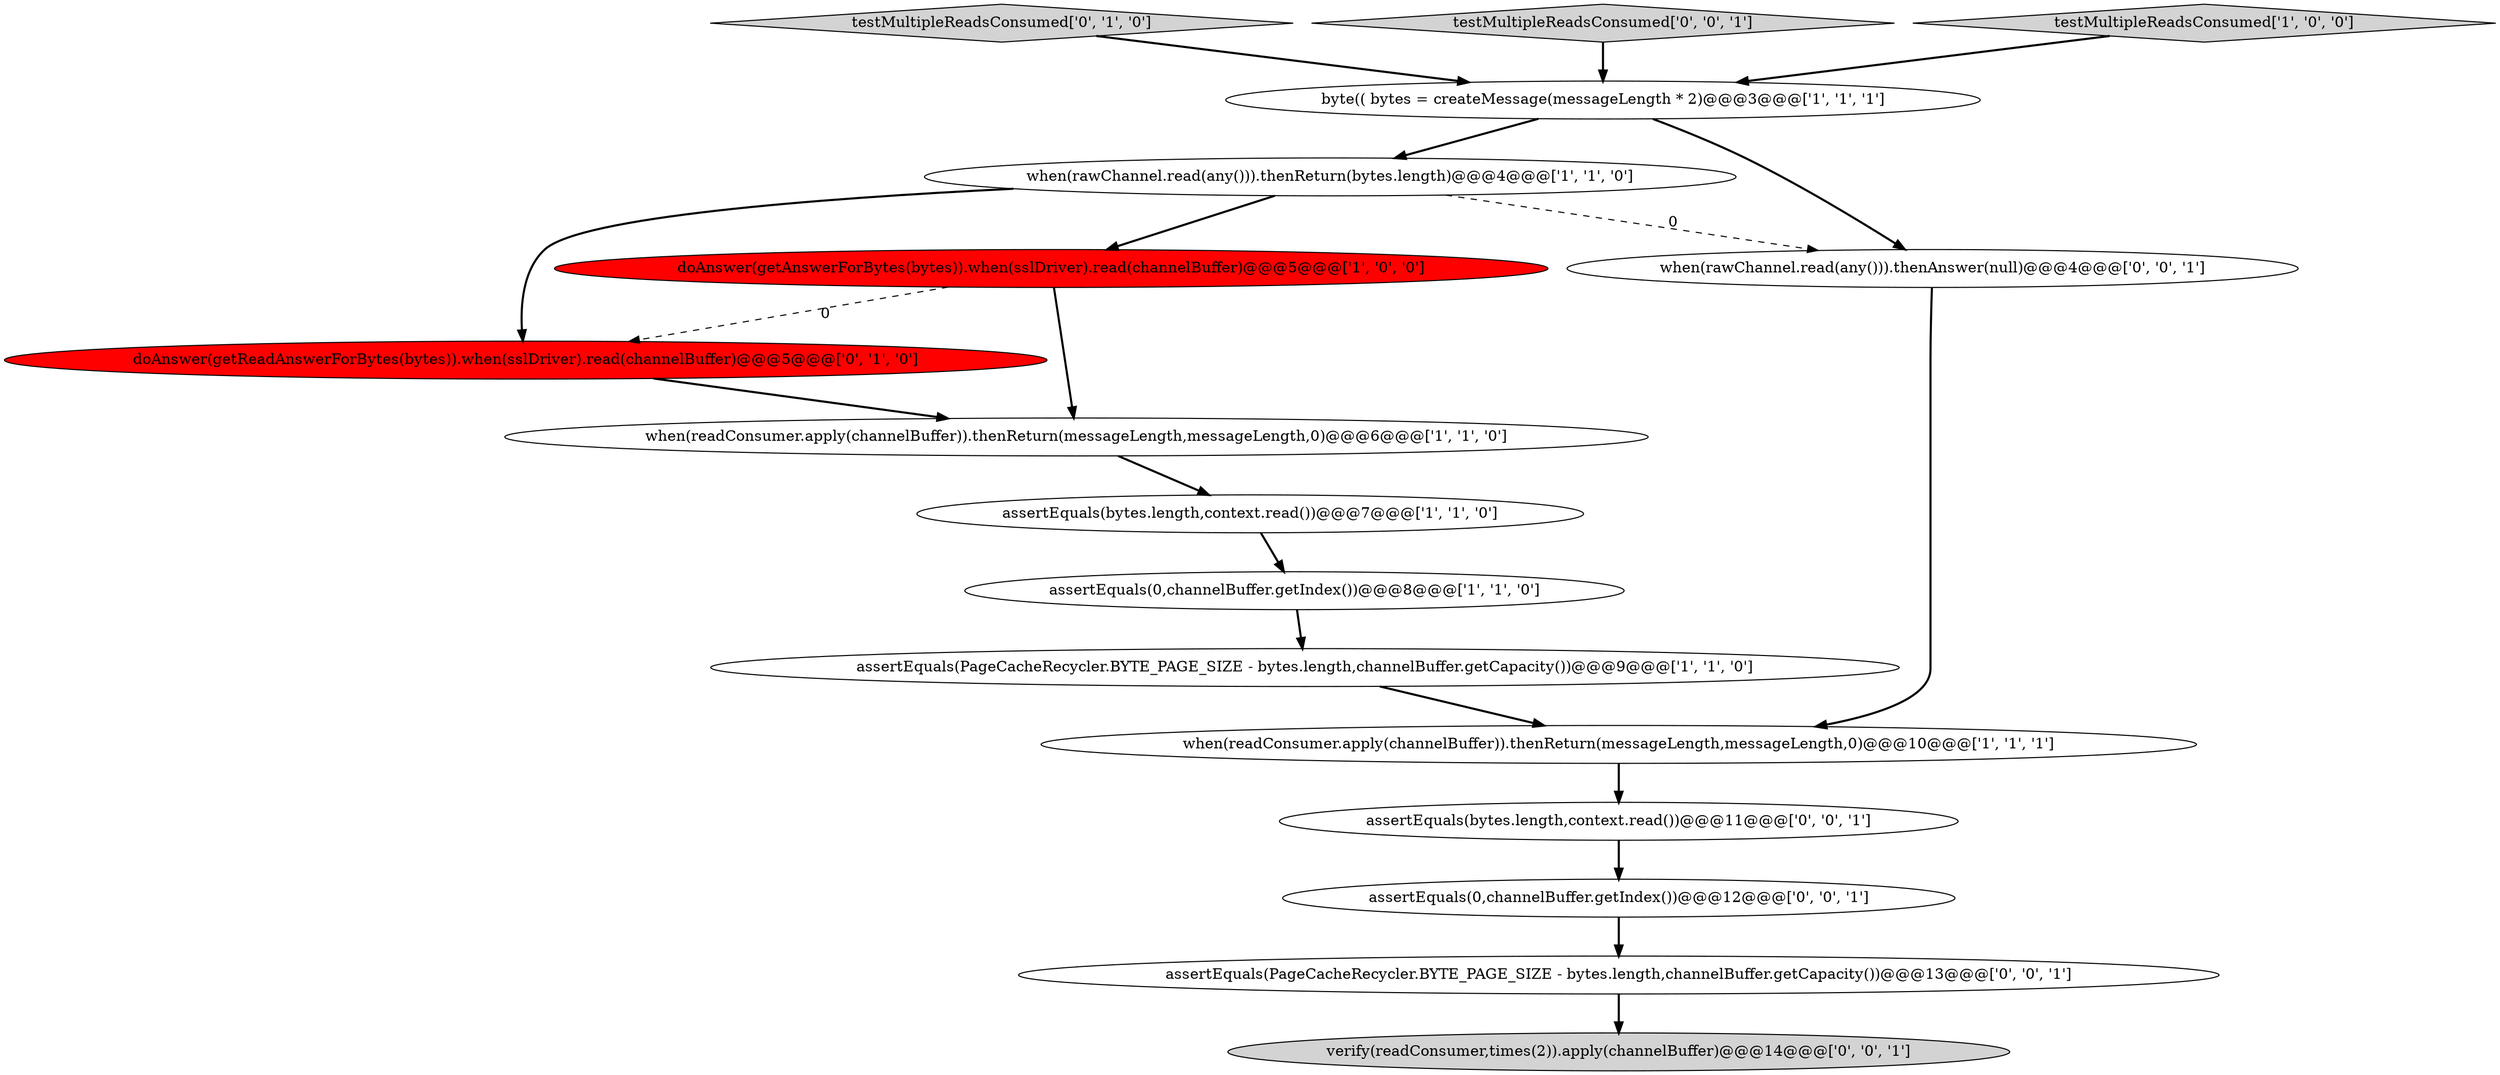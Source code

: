 digraph {
9 [style = filled, label = "testMultipleReadsConsumed['0', '1', '0']", fillcolor = lightgray, shape = diamond image = "AAA0AAABBB2BBB"];
12 [style = filled, label = "assertEquals(0,channelBuffer.getIndex())@@@12@@@['0', '0', '1']", fillcolor = white, shape = ellipse image = "AAA0AAABBB3BBB"];
0 [style = filled, label = "doAnswer(getAnswerForBytes(bytes)).when(sslDriver).read(channelBuffer)@@@5@@@['1', '0', '0']", fillcolor = red, shape = ellipse image = "AAA1AAABBB1BBB"];
5 [style = filled, label = "byte(( bytes = createMessage(messageLength * 2)@@@3@@@['1', '1', '1']", fillcolor = white, shape = ellipse image = "AAA0AAABBB1BBB"];
16 [style = filled, label = "assertEquals(bytes.length,context.read())@@@11@@@['0', '0', '1']", fillcolor = white, shape = ellipse image = "AAA0AAABBB3BBB"];
10 [style = filled, label = "doAnswer(getReadAnswerForBytes(bytes)).when(sslDriver).read(channelBuffer)@@@5@@@['0', '1', '0']", fillcolor = red, shape = ellipse image = "AAA1AAABBB2BBB"];
13 [style = filled, label = "verify(readConsumer,times(2)).apply(channelBuffer)@@@14@@@['0', '0', '1']", fillcolor = lightgray, shape = ellipse image = "AAA0AAABBB3BBB"];
8 [style = filled, label = "assertEquals(PageCacheRecycler.BYTE_PAGE_SIZE - bytes.length,channelBuffer.getCapacity())@@@9@@@['1', '1', '0']", fillcolor = white, shape = ellipse image = "AAA0AAABBB1BBB"];
11 [style = filled, label = "assertEquals(PageCacheRecycler.BYTE_PAGE_SIZE - bytes.length,channelBuffer.getCapacity())@@@13@@@['0', '0', '1']", fillcolor = white, shape = ellipse image = "AAA0AAABBB3BBB"];
7 [style = filled, label = "when(readConsumer.apply(channelBuffer)).thenReturn(messageLength,messageLength,0)@@@6@@@['1', '1', '0']", fillcolor = white, shape = ellipse image = "AAA0AAABBB1BBB"];
14 [style = filled, label = "testMultipleReadsConsumed['0', '0', '1']", fillcolor = lightgray, shape = diamond image = "AAA0AAABBB3BBB"];
4 [style = filled, label = "when(rawChannel.read(any())).thenReturn(bytes.length)@@@4@@@['1', '1', '0']", fillcolor = white, shape = ellipse image = "AAA0AAABBB1BBB"];
15 [style = filled, label = "when(rawChannel.read(any())).thenAnswer(null)@@@4@@@['0', '0', '1']", fillcolor = white, shape = ellipse image = "AAA0AAABBB3BBB"];
1 [style = filled, label = "when(readConsumer.apply(channelBuffer)).thenReturn(messageLength,messageLength,0)@@@10@@@['1', '1', '1']", fillcolor = white, shape = ellipse image = "AAA0AAABBB1BBB"];
6 [style = filled, label = "testMultipleReadsConsumed['1', '0', '0']", fillcolor = lightgray, shape = diamond image = "AAA0AAABBB1BBB"];
3 [style = filled, label = "assertEquals(0,channelBuffer.getIndex())@@@8@@@['1', '1', '0']", fillcolor = white, shape = ellipse image = "AAA0AAABBB1BBB"];
2 [style = filled, label = "assertEquals(bytes.length,context.read())@@@7@@@['1', '1', '0']", fillcolor = white, shape = ellipse image = "AAA0AAABBB1BBB"];
9->5 [style = bold, label=""];
4->15 [style = dashed, label="0"];
8->1 [style = bold, label=""];
4->10 [style = bold, label=""];
5->15 [style = bold, label=""];
6->5 [style = bold, label=""];
12->11 [style = bold, label=""];
11->13 [style = bold, label=""];
1->16 [style = bold, label=""];
7->2 [style = bold, label=""];
10->7 [style = bold, label=""];
3->8 [style = bold, label=""];
16->12 [style = bold, label=""];
0->10 [style = dashed, label="0"];
5->4 [style = bold, label=""];
2->3 [style = bold, label=""];
4->0 [style = bold, label=""];
14->5 [style = bold, label=""];
0->7 [style = bold, label=""];
15->1 [style = bold, label=""];
}
